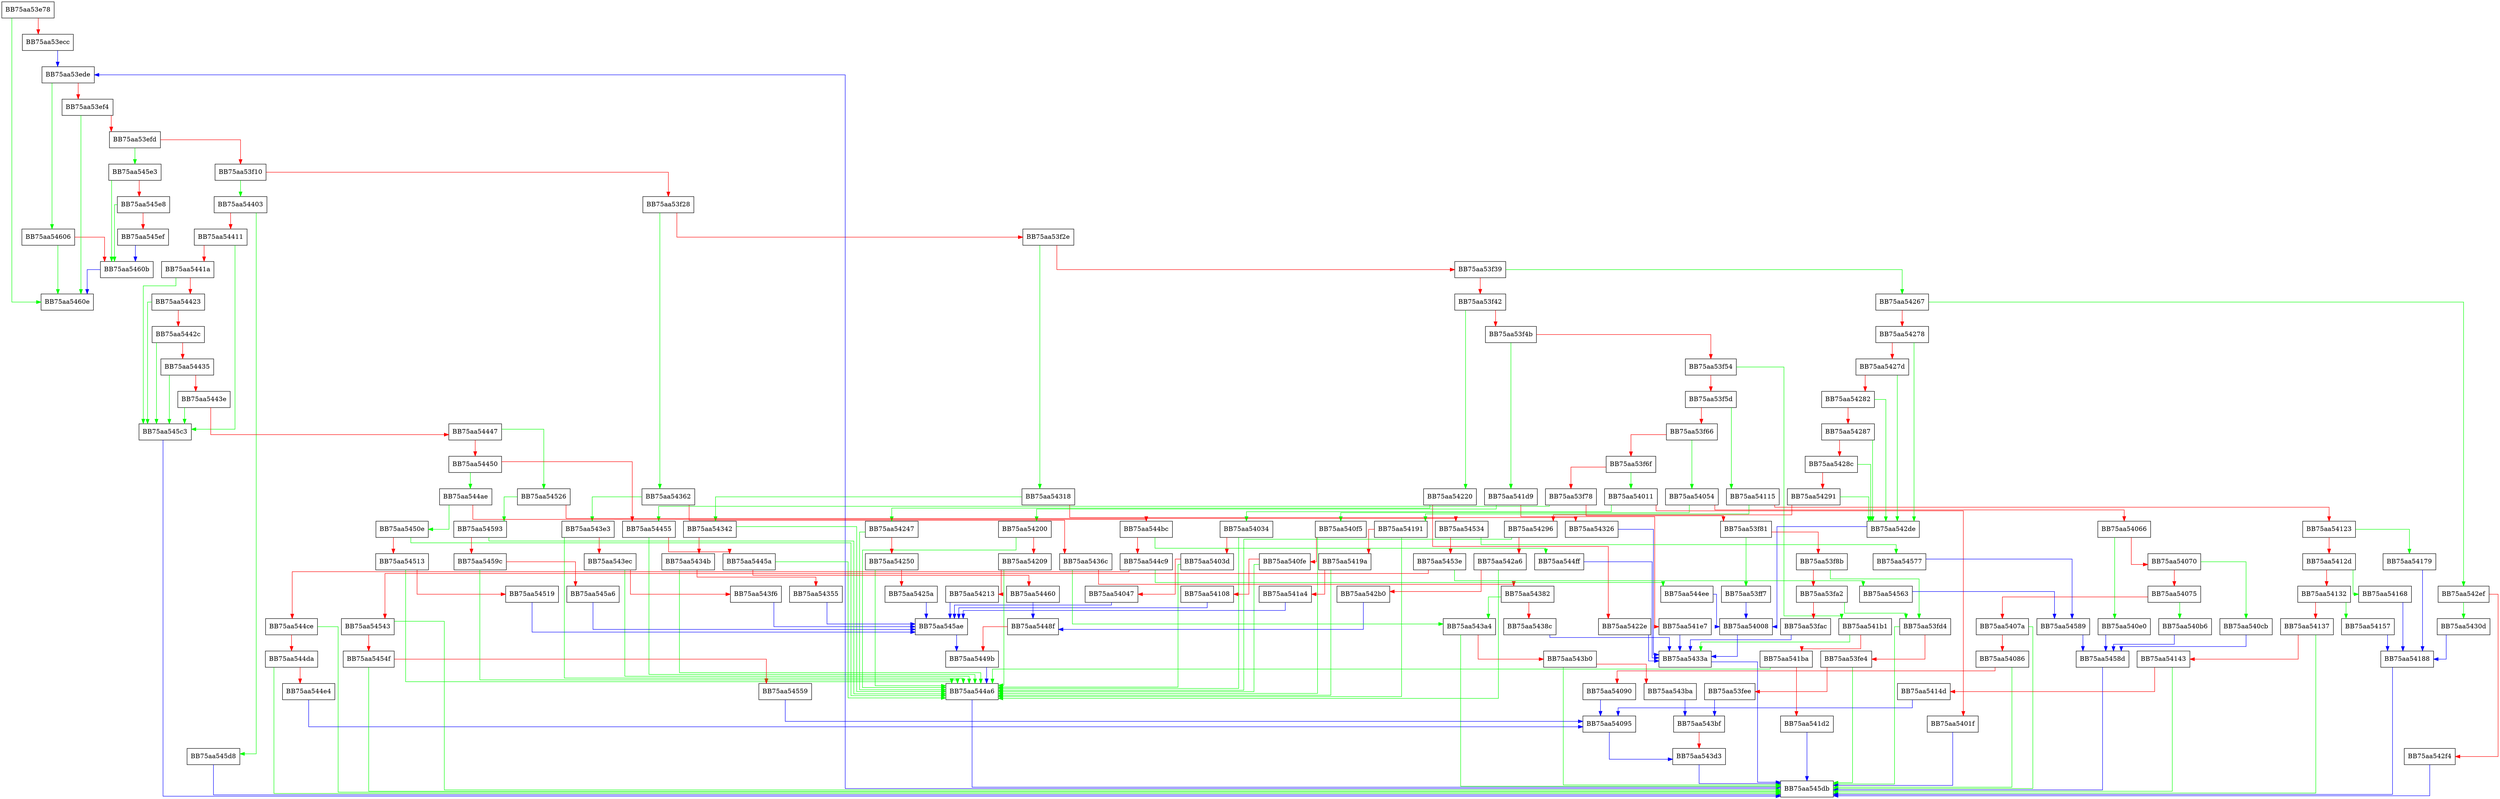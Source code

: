 digraph DecryptHostFile {
  node [shape="box"];
  graph [splines=ortho];
  BB75aa53e78 -> BB75aa5460e [color="green"];
  BB75aa53e78 -> BB75aa53ecc [color="red"];
  BB75aa53ecc -> BB75aa53ede [color="blue"];
  BB75aa53ede -> BB75aa54606 [color="green"];
  BB75aa53ede -> BB75aa53ef4 [color="red"];
  BB75aa53ef4 -> BB75aa5460e [color="green"];
  BB75aa53ef4 -> BB75aa53efd [color="red"];
  BB75aa53efd -> BB75aa545e3 [color="green"];
  BB75aa53efd -> BB75aa53f10 [color="red"];
  BB75aa53f10 -> BB75aa54403 [color="green"];
  BB75aa53f10 -> BB75aa53f28 [color="red"];
  BB75aa53f28 -> BB75aa54362 [color="green"];
  BB75aa53f28 -> BB75aa53f2e [color="red"];
  BB75aa53f2e -> BB75aa54318 [color="green"];
  BB75aa53f2e -> BB75aa53f39 [color="red"];
  BB75aa53f39 -> BB75aa54267 [color="green"];
  BB75aa53f39 -> BB75aa53f42 [color="red"];
  BB75aa53f42 -> BB75aa54220 [color="green"];
  BB75aa53f42 -> BB75aa53f4b [color="red"];
  BB75aa53f4b -> BB75aa541d9 [color="green"];
  BB75aa53f4b -> BB75aa53f54 [color="red"];
  BB75aa53f54 -> BB75aa541b1 [color="green"];
  BB75aa53f54 -> BB75aa53f5d [color="red"];
  BB75aa53f5d -> BB75aa54115 [color="green"];
  BB75aa53f5d -> BB75aa53f66 [color="red"];
  BB75aa53f66 -> BB75aa54054 [color="green"];
  BB75aa53f66 -> BB75aa53f6f [color="red"];
  BB75aa53f6f -> BB75aa54011 [color="green"];
  BB75aa53f6f -> BB75aa53f78 [color="red"];
  BB75aa53f78 -> BB75aa54455 [color="green"];
  BB75aa53f78 -> BB75aa53f81 [color="red"];
  BB75aa53f81 -> BB75aa53ff7 [color="green"];
  BB75aa53f81 -> BB75aa53f8b [color="red"];
  BB75aa53f8b -> BB75aa53fd4 [color="green"];
  BB75aa53f8b -> BB75aa53fa2 [color="red"];
  BB75aa53fa2 -> BB75aa53fd4 [color="green"];
  BB75aa53fa2 -> BB75aa53fac [color="red"];
  BB75aa53fac -> BB75aa5433a [color="blue"];
  BB75aa53fd4 -> BB75aa545db [color="green"];
  BB75aa53fd4 -> BB75aa53fe4 [color="red"];
  BB75aa53fe4 -> BB75aa545db [color="green"];
  BB75aa53fe4 -> BB75aa53fee [color="red"];
  BB75aa53fee -> BB75aa543bf [color="blue"];
  BB75aa53ff7 -> BB75aa54008 [color="blue"];
  BB75aa54008 -> BB75aa5433a [color="blue"];
  BB75aa54011 -> BB75aa54034 [color="green"];
  BB75aa54011 -> BB75aa5401f [color="red"];
  BB75aa5401f -> BB75aa545db [color="blue"];
  BB75aa54034 -> BB75aa544a6 [color="green"];
  BB75aa54034 -> BB75aa5403d [color="red"];
  BB75aa5403d -> BB75aa544a6 [color="green"];
  BB75aa5403d -> BB75aa54047 [color="red"];
  BB75aa54047 -> BB75aa545ae [color="blue"];
  BB75aa54054 -> BB75aa540f5 [color="green"];
  BB75aa54054 -> BB75aa54066 [color="red"];
  BB75aa54066 -> BB75aa540e0 [color="green"];
  BB75aa54066 -> BB75aa54070 [color="red"];
  BB75aa54070 -> BB75aa540cb [color="green"];
  BB75aa54070 -> BB75aa54075 [color="red"];
  BB75aa54075 -> BB75aa540b6 [color="green"];
  BB75aa54075 -> BB75aa5407a [color="red"];
  BB75aa5407a -> BB75aa545db [color="green"];
  BB75aa5407a -> BB75aa54086 [color="red"];
  BB75aa54086 -> BB75aa545db [color="green"];
  BB75aa54086 -> BB75aa54090 [color="red"];
  BB75aa54090 -> BB75aa54095 [color="blue"];
  BB75aa54095 -> BB75aa543d3 [color="blue"];
  BB75aa540b6 -> BB75aa5458d [color="blue"];
  BB75aa540cb -> BB75aa5458d [color="blue"];
  BB75aa540e0 -> BB75aa5458d [color="blue"];
  BB75aa540f5 -> BB75aa544a6 [color="green"];
  BB75aa540f5 -> BB75aa540fe [color="red"];
  BB75aa540fe -> BB75aa544a6 [color="green"];
  BB75aa540fe -> BB75aa54108 [color="red"];
  BB75aa54108 -> BB75aa545ae [color="blue"];
  BB75aa54115 -> BB75aa54191 [color="green"];
  BB75aa54115 -> BB75aa54123 [color="red"];
  BB75aa54123 -> BB75aa54179 [color="green"];
  BB75aa54123 -> BB75aa5412d [color="red"];
  BB75aa5412d -> BB75aa54168 [color="green"];
  BB75aa5412d -> BB75aa54132 [color="red"];
  BB75aa54132 -> BB75aa54157 [color="green"];
  BB75aa54132 -> BB75aa54137 [color="red"];
  BB75aa54137 -> BB75aa545db [color="green"];
  BB75aa54137 -> BB75aa54143 [color="red"];
  BB75aa54143 -> BB75aa545db [color="green"];
  BB75aa54143 -> BB75aa5414d [color="red"];
  BB75aa5414d -> BB75aa54095 [color="blue"];
  BB75aa54157 -> BB75aa54188 [color="blue"];
  BB75aa54168 -> BB75aa54188 [color="blue"];
  BB75aa54179 -> BB75aa54188 [color="blue"];
  BB75aa54188 -> BB75aa545db [color="blue"];
  BB75aa54191 -> BB75aa544a6 [color="green"];
  BB75aa54191 -> BB75aa5419a [color="red"];
  BB75aa5419a -> BB75aa544a6 [color="green"];
  BB75aa5419a -> BB75aa541a4 [color="red"];
  BB75aa541a4 -> BB75aa545ae [color="blue"];
  BB75aa541b1 -> BB75aa5433a [color="green"];
  BB75aa541b1 -> BB75aa541ba [color="red"];
  BB75aa541ba -> BB75aa544a6 [color="green"];
  BB75aa541ba -> BB75aa541d2 [color="red"];
  BB75aa541d2 -> BB75aa545db [color="blue"];
  BB75aa541d9 -> BB75aa54200 [color="green"];
  BB75aa541d9 -> BB75aa541e7 [color="red"];
  BB75aa541e7 -> BB75aa5433a [color="blue"];
  BB75aa54200 -> BB75aa544a6 [color="green"];
  BB75aa54200 -> BB75aa54209 [color="red"];
  BB75aa54209 -> BB75aa544a6 [color="green"];
  BB75aa54209 -> BB75aa54213 [color="red"];
  BB75aa54213 -> BB75aa545ae [color="blue"];
  BB75aa54220 -> BB75aa54247 [color="green"];
  BB75aa54220 -> BB75aa5422e [color="red"];
  BB75aa5422e -> BB75aa5433a [color="blue"];
  BB75aa54247 -> BB75aa544a6 [color="green"];
  BB75aa54247 -> BB75aa54250 [color="red"];
  BB75aa54250 -> BB75aa544a6 [color="green"];
  BB75aa54250 -> BB75aa5425a [color="red"];
  BB75aa5425a -> BB75aa545ae [color="blue"];
  BB75aa54267 -> BB75aa542ef [color="green"];
  BB75aa54267 -> BB75aa54278 [color="red"];
  BB75aa54278 -> BB75aa542de [color="green"];
  BB75aa54278 -> BB75aa5427d [color="red"];
  BB75aa5427d -> BB75aa542de [color="green"];
  BB75aa5427d -> BB75aa54282 [color="red"];
  BB75aa54282 -> BB75aa542de [color="green"];
  BB75aa54282 -> BB75aa54287 [color="red"];
  BB75aa54287 -> BB75aa542de [color="green"];
  BB75aa54287 -> BB75aa5428c [color="red"];
  BB75aa5428c -> BB75aa542de [color="green"];
  BB75aa5428c -> BB75aa54291 [color="red"];
  BB75aa54291 -> BB75aa542de [color="green"];
  BB75aa54291 -> BB75aa54296 [color="red"];
  BB75aa54296 -> BB75aa544a6 [color="green"];
  BB75aa54296 -> BB75aa542a6 [color="red"];
  BB75aa542a6 -> BB75aa544a6 [color="green"];
  BB75aa542a6 -> BB75aa542b0 [color="red"];
  BB75aa542b0 -> BB75aa5448f [color="blue"];
  BB75aa542de -> BB75aa54008 [color="blue"];
  BB75aa542ef -> BB75aa5430d [color="green"];
  BB75aa542ef -> BB75aa542f4 [color="red"];
  BB75aa542f4 -> BB75aa545db [color="blue"];
  BB75aa5430d -> BB75aa54188 [color="blue"];
  BB75aa54318 -> BB75aa54342 [color="green"];
  BB75aa54318 -> BB75aa54326 [color="red"];
  BB75aa54326 -> BB75aa5433a [color="blue"];
  BB75aa5433a -> BB75aa545db [color="blue"];
  BB75aa54342 -> BB75aa544a6 [color="green"];
  BB75aa54342 -> BB75aa5434b [color="red"];
  BB75aa5434b -> BB75aa544a6 [color="green"];
  BB75aa5434b -> BB75aa54355 [color="red"];
  BB75aa54355 -> BB75aa545ae [color="blue"];
  BB75aa54362 -> BB75aa543e3 [color="green"];
  BB75aa54362 -> BB75aa5436c [color="red"];
  BB75aa5436c -> BB75aa543a4 [color="green"];
  BB75aa5436c -> BB75aa54382 [color="red"];
  BB75aa54382 -> BB75aa543a4 [color="green"];
  BB75aa54382 -> BB75aa5438c [color="red"];
  BB75aa5438c -> BB75aa5433a [color="blue"];
  BB75aa543a4 -> BB75aa545db [color="green"];
  BB75aa543a4 -> BB75aa543b0 [color="red"];
  BB75aa543b0 -> BB75aa545db [color="green"];
  BB75aa543b0 -> BB75aa543ba [color="red"];
  BB75aa543ba -> BB75aa543bf [color="blue"];
  BB75aa543bf -> BB75aa543d3 [color="red"];
  BB75aa543d3 -> BB75aa545db [color="blue"];
  BB75aa543e3 -> BB75aa544a6 [color="green"];
  BB75aa543e3 -> BB75aa543ec [color="red"];
  BB75aa543ec -> BB75aa544a6 [color="green"];
  BB75aa543ec -> BB75aa543f6 [color="red"];
  BB75aa543f6 -> BB75aa545ae [color="blue"];
  BB75aa54403 -> BB75aa545d8 [color="green"];
  BB75aa54403 -> BB75aa54411 [color="red"];
  BB75aa54411 -> BB75aa545c3 [color="green"];
  BB75aa54411 -> BB75aa5441a [color="red"];
  BB75aa5441a -> BB75aa545c3 [color="green"];
  BB75aa5441a -> BB75aa54423 [color="red"];
  BB75aa54423 -> BB75aa545c3 [color="green"];
  BB75aa54423 -> BB75aa5442c [color="red"];
  BB75aa5442c -> BB75aa545c3 [color="green"];
  BB75aa5442c -> BB75aa54435 [color="red"];
  BB75aa54435 -> BB75aa545c3 [color="green"];
  BB75aa54435 -> BB75aa5443e [color="red"];
  BB75aa5443e -> BB75aa545c3 [color="green"];
  BB75aa5443e -> BB75aa54447 [color="red"];
  BB75aa54447 -> BB75aa54526 [color="green"];
  BB75aa54447 -> BB75aa54450 [color="red"];
  BB75aa54450 -> BB75aa544ae [color="green"];
  BB75aa54450 -> BB75aa54455 [color="red"];
  BB75aa54455 -> BB75aa544a6 [color="green"];
  BB75aa54455 -> BB75aa5445a [color="red"];
  BB75aa5445a -> BB75aa544a6 [color="green"];
  BB75aa5445a -> BB75aa54460 [color="red"];
  BB75aa54460 -> BB75aa5448f [color="blue"];
  BB75aa5448f -> BB75aa5449b [color="red"];
  BB75aa5449b -> BB75aa544a6 [color="blue"];
  BB75aa544a6 -> BB75aa545db [color="blue"];
  BB75aa544ae -> BB75aa5450e [color="green"];
  BB75aa544ae -> BB75aa544bc [color="red"];
  BB75aa544bc -> BB75aa544ff [color="green"];
  BB75aa544bc -> BB75aa544c9 [color="red"];
  BB75aa544c9 -> BB75aa544ee [color="green"];
  BB75aa544c9 -> BB75aa544ce [color="red"];
  BB75aa544ce -> BB75aa545db [color="green"];
  BB75aa544ce -> BB75aa544da [color="red"];
  BB75aa544da -> BB75aa545db [color="green"];
  BB75aa544da -> BB75aa544e4 [color="red"];
  BB75aa544e4 -> BB75aa54095 [color="blue"];
  BB75aa544ee -> BB75aa54008 [color="blue"];
  BB75aa544ff -> BB75aa5433a [color="blue"];
  BB75aa5450e -> BB75aa544a6 [color="green"];
  BB75aa5450e -> BB75aa54513 [color="red"];
  BB75aa54513 -> BB75aa544a6 [color="green"];
  BB75aa54513 -> BB75aa54519 [color="red"];
  BB75aa54519 -> BB75aa545ae [color="blue"];
  BB75aa54526 -> BB75aa54593 [color="green"];
  BB75aa54526 -> BB75aa54534 [color="red"];
  BB75aa54534 -> BB75aa54577 [color="green"];
  BB75aa54534 -> BB75aa5453e [color="red"];
  BB75aa5453e -> BB75aa54563 [color="green"];
  BB75aa5453e -> BB75aa54543 [color="red"];
  BB75aa54543 -> BB75aa545db [color="green"];
  BB75aa54543 -> BB75aa5454f [color="red"];
  BB75aa5454f -> BB75aa545db [color="green"];
  BB75aa5454f -> BB75aa54559 [color="red"];
  BB75aa54559 -> BB75aa54095 [color="blue"];
  BB75aa54563 -> BB75aa54589 [color="blue"];
  BB75aa54577 -> BB75aa54589 [color="blue"];
  BB75aa54589 -> BB75aa5458d [color="blue"];
  BB75aa5458d -> BB75aa545db [color="blue"];
  BB75aa54593 -> BB75aa544a6 [color="green"];
  BB75aa54593 -> BB75aa5459c [color="red"];
  BB75aa5459c -> BB75aa544a6 [color="green"];
  BB75aa5459c -> BB75aa545a6 [color="red"];
  BB75aa545a6 -> BB75aa545ae [color="blue"];
  BB75aa545ae -> BB75aa5449b [color="blue"];
  BB75aa545c3 -> BB75aa545db [color="blue"];
  BB75aa545d8 -> BB75aa545db [color="blue"];
  BB75aa545db -> BB75aa53ede [color="blue"];
  BB75aa545e3 -> BB75aa5460b [color="green"];
  BB75aa545e3 -> BB75aa545e8 [color="red"];
  BB75aa545e8 -> BB75aa5460b [color="green"];
  BB75aa545e8 -> BB75aa545ef [color="red"];
  BB75aa545ef -> BB75aa5460b [color="blue"];
  BB75aa54606 -> BB75aa5460e [color="green"];
  BB75aa54606 -> BB75aa5460b [color="red"];
  BB75aa5460b -> BB75aa5460e [color="blue"];
}